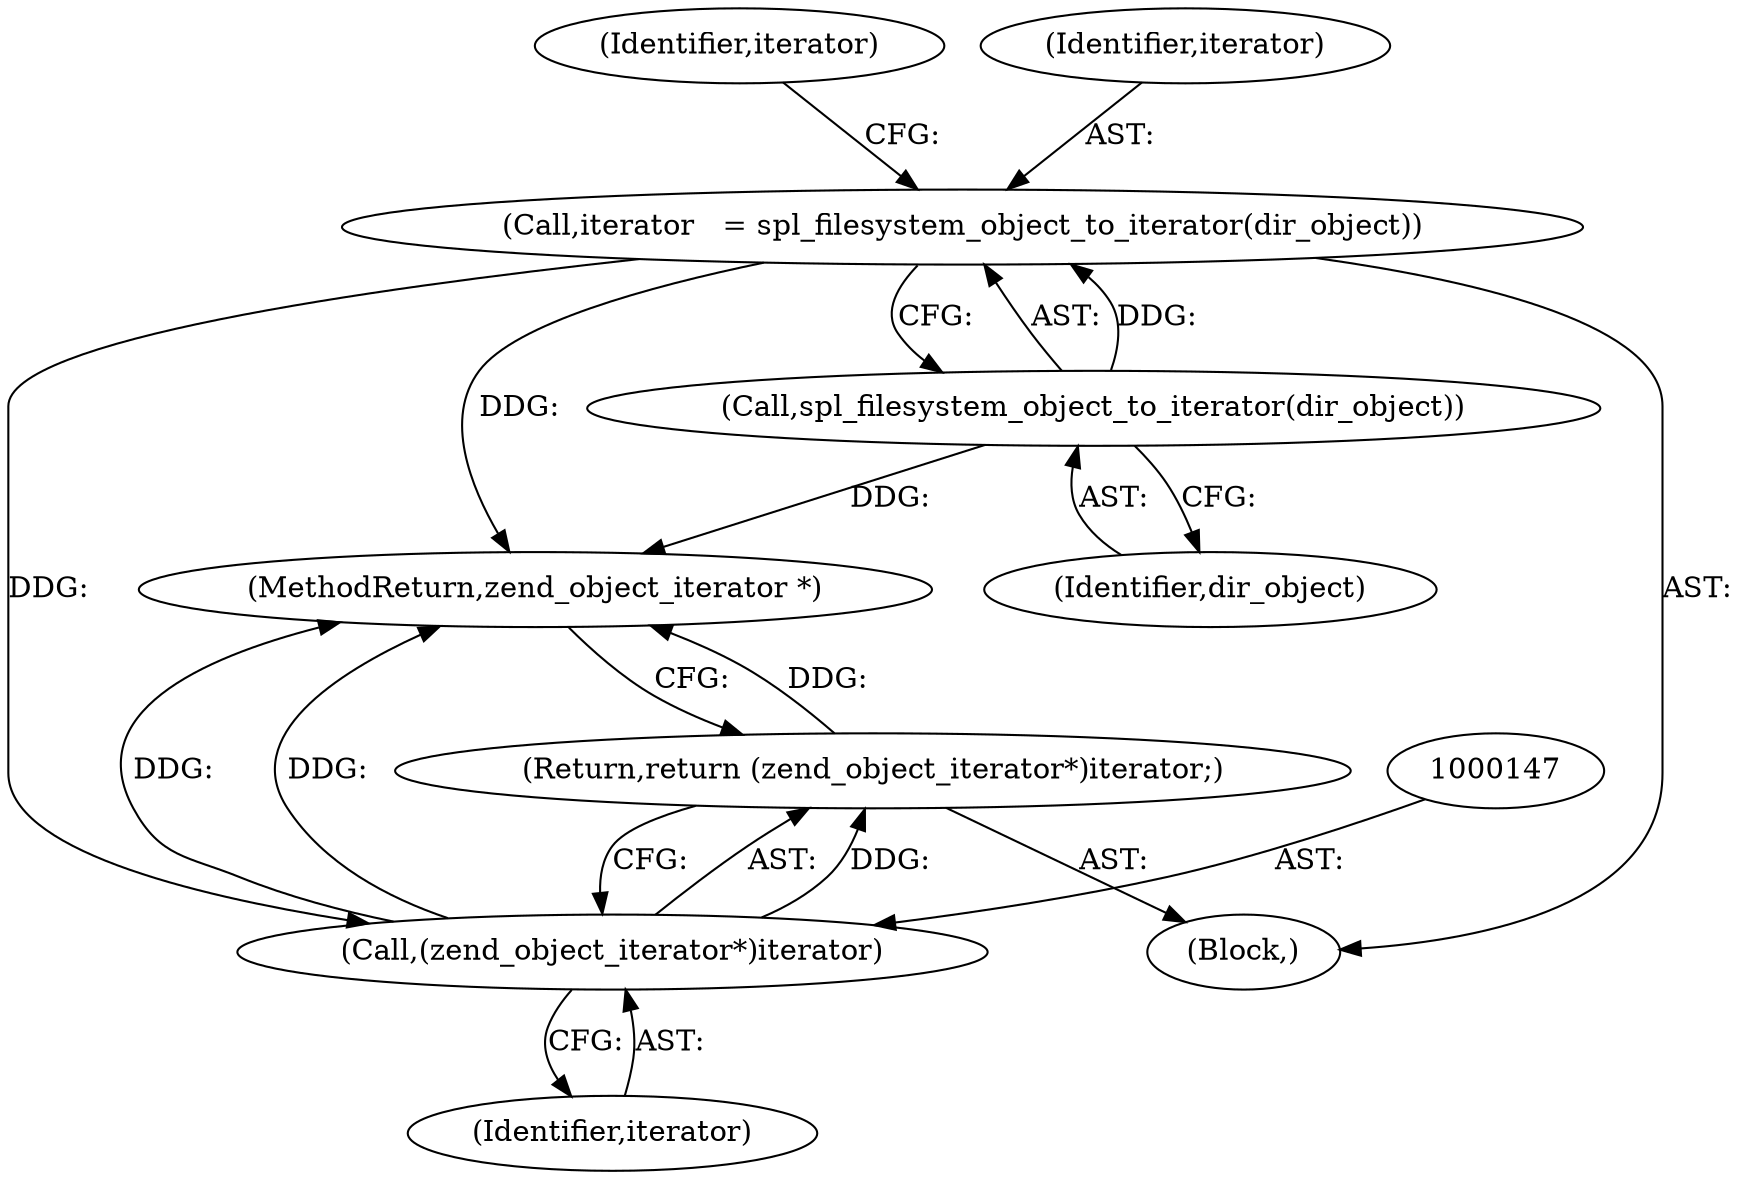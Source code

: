 digraph "0_php-src_7245bff300d3fa8bacbef7897ff080a6f1c23eba?w=1_59@API" {
"1000114" [label="(Call,iterator   = spl_filesystem_object_to_iterator(dir_object))"];
"1000116" [label="(Call,spl_filesystem_object_to_iterator(dir_object))"];
"1000146" [label="(Call,(zend_object_iterator*)iterator)"];
"1000145" [label="(Return,return (zend_object_iterator*)iterator;)"];
"1000122" [label="(Identifier,iterator)"];
"1000145" [label="(Return,return (zend_object_iterator*)iterator;)"];
"1000105" [label="(Block,)"];
"1000149" [label="(MethodReturn,zend_object_iterator *)"];
"1000148" [label="(Identifier,iterator)"];
"1000117" [label="(Identifier,dir_object)"];
"1000116" [label="(Call,spl_filesystem_object_to_iterator(dir_object))"];
"1000146" [label="(Call,(zend_object_iterator*)iterator)"];
"1000115" [label="(Identifier,iterator)"];
"1000114" [label="(Call,iterator   = spl_filesystem_object_to_iterator(dir_object))"];
"1000114" -> "1000105"  [label="AST: "];
"1000114" -> "1000116"  [label="CFG: "];
"1000115" -> "1000114"  [label="AST: "];
"1000116" -> "1000114"  [label="AST: "];
"1000122" -> "1000114"  [label="CFG: "];
"1000114" -> "1000149"  [label="DDG: "];
"1000116" -> "1000114"  [label="DDG: "];
"1000114" -> "1000146"  [label="DDG: "];
"1000116" -> "1000117"  [label="CFG: "];
"1000117" -> "1000116"  [label="AST: "];
"1000116" -> "1000149"  [label="DDG: "];
"1000146" -> "1000145"  [label="AST: "];
"1000146" -> "1000148"  [label="CFG: "];
"1000147" -> "1000146"  [label="AST: "];
"1000148" -> "1000146"  [label="AST: "];
"1000145" -> "1000146"  [label="CFG: "];
"1000146" -> "1000149"  [label="DDG: "];
"1000146" -> "1000149"  [label="DDG: "];
"1000146" -> "1000145"  [label="DDG: "];
"1000145" -> "1000105"  [label="AST: "];
"1000149" -> "1000145"  [label="CFG: "];
"1000145" -> "1000149"  [label="DDG: "];
}
